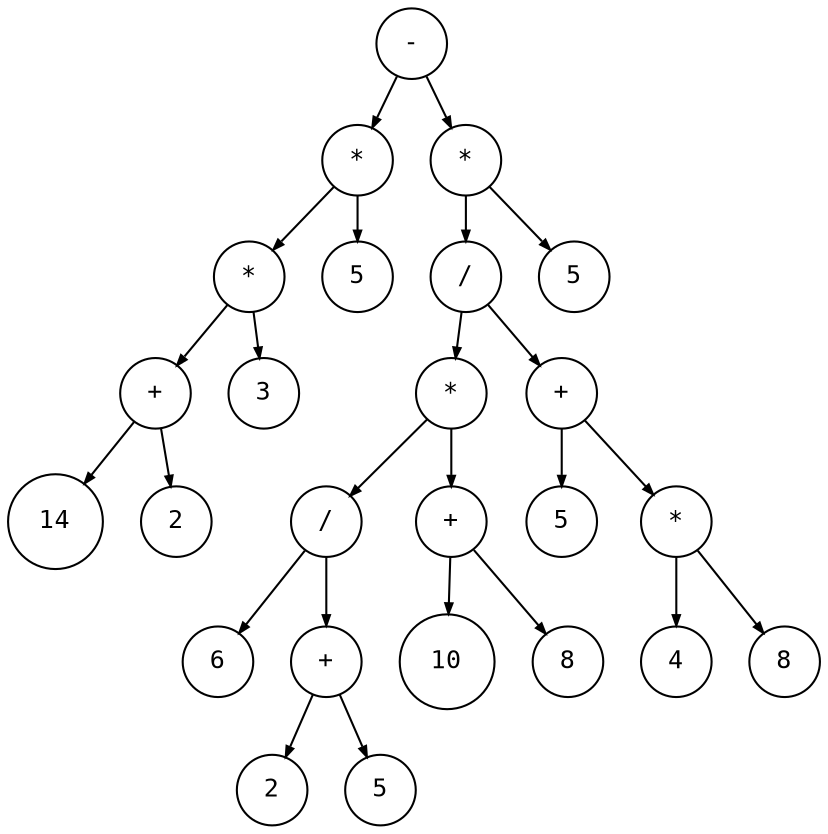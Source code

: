 digraph astgraph {
  node [shape=circle, fontsize=12, fontname="Courier", height=.1];
  ranksep=.3;
  edge [arrowsize=.5]

  node1 [label="-"]
  node2 [label="*"]
  node3 [label="*"]
  node4 [label="+"]
  node5 [label="14"]
  node6 [label="2"]
  node4 -> node5
  node4 -> node6
  node7 [label="3"]
  node3 -> node4
  node3 -> node7
  node8 [label="5"]
  node2 -> node3
  node2 -> node8
  node9 [label="*"]
  node10 [label="/"]
  node11 [label="*"]
  node12 [label="/"]
  node13 [label="6"]
  node14 [label="+"]
  node15 [label="2"]
  node16 [label="5"]
  node14 -> node15
  node14 -> node16
  node12 -> node13
  node12 -> node14
  node17 [label="+"]
  node18 [label="10"]
  node19 [label="8"]
  node17 -> node18
  node17 -> node19
  node11 -> node12
  node11 -> node17
  node20 [label="+"]
  node21 [label="5"]
  node22 [label="*"]
  node23 [label="4"]
  node24 [label="8"]
  node22 -> node23
  node22 -> node24
  node20 -> node21
  node20 -> node22
  node10 -> node11
  node10 -> node20
  node25 [label="5"]
  node9 -> node10
  node9 -> node25
  node1 -> node2
  node1 -> node9
}

